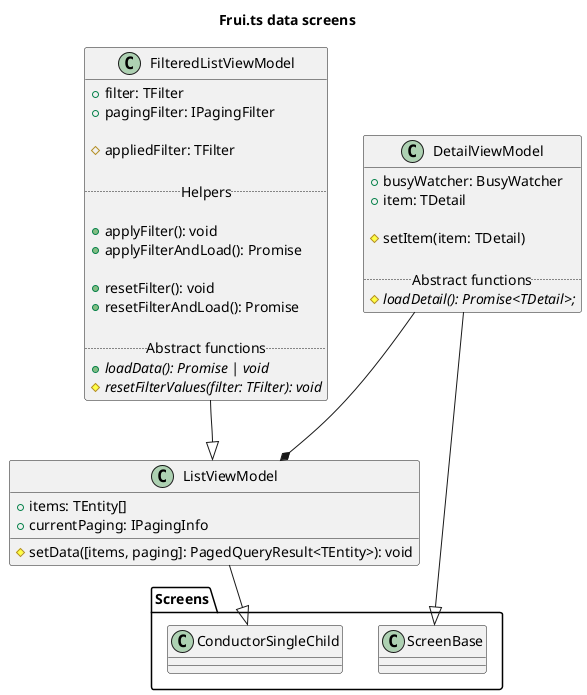 @startuml

title Frui.ts data screens

package Screens {
  class ConductorSingleChild {}

  class ScreenBase {}
}

class ListViewModel {
  +items: TEntity[]
  +currentPaging: IPagingInfo

  #setData([items, paging]: PagedQueryResult<TEntity>): void
}

ListViewModel --|> ConductorSingleChild

class FilteredListViewModel {
  +filter: TFilter
  +pagingFilter: IPagingFilter

  #appliedFilter: TFilter

  .. Helpers ..

  +applyFilter(): void
  +applyFilterAndLoad(): Promise

  +resetFilter(): void
  +resetFilterAndLoad(): Promise

  .. Abstract functions ..
  +{abstract} loadData(): Promise | void
  #{abstract} resetFilterValues(filter: TFilter): void
}

FilteredListViewModel --|> ListViewModel

class DetailViewModel {
  +busyWatcher: BusyWatcher
  +item: TDetail

  #setItem(item: TDetail)

  .. Abstract functions ..
  #{abstract} loadDetail(): Promise<TDetail>;
}

DetailViewModel --|> ScreenBase
DetailViewModel --* ListViewModel

@enduml

